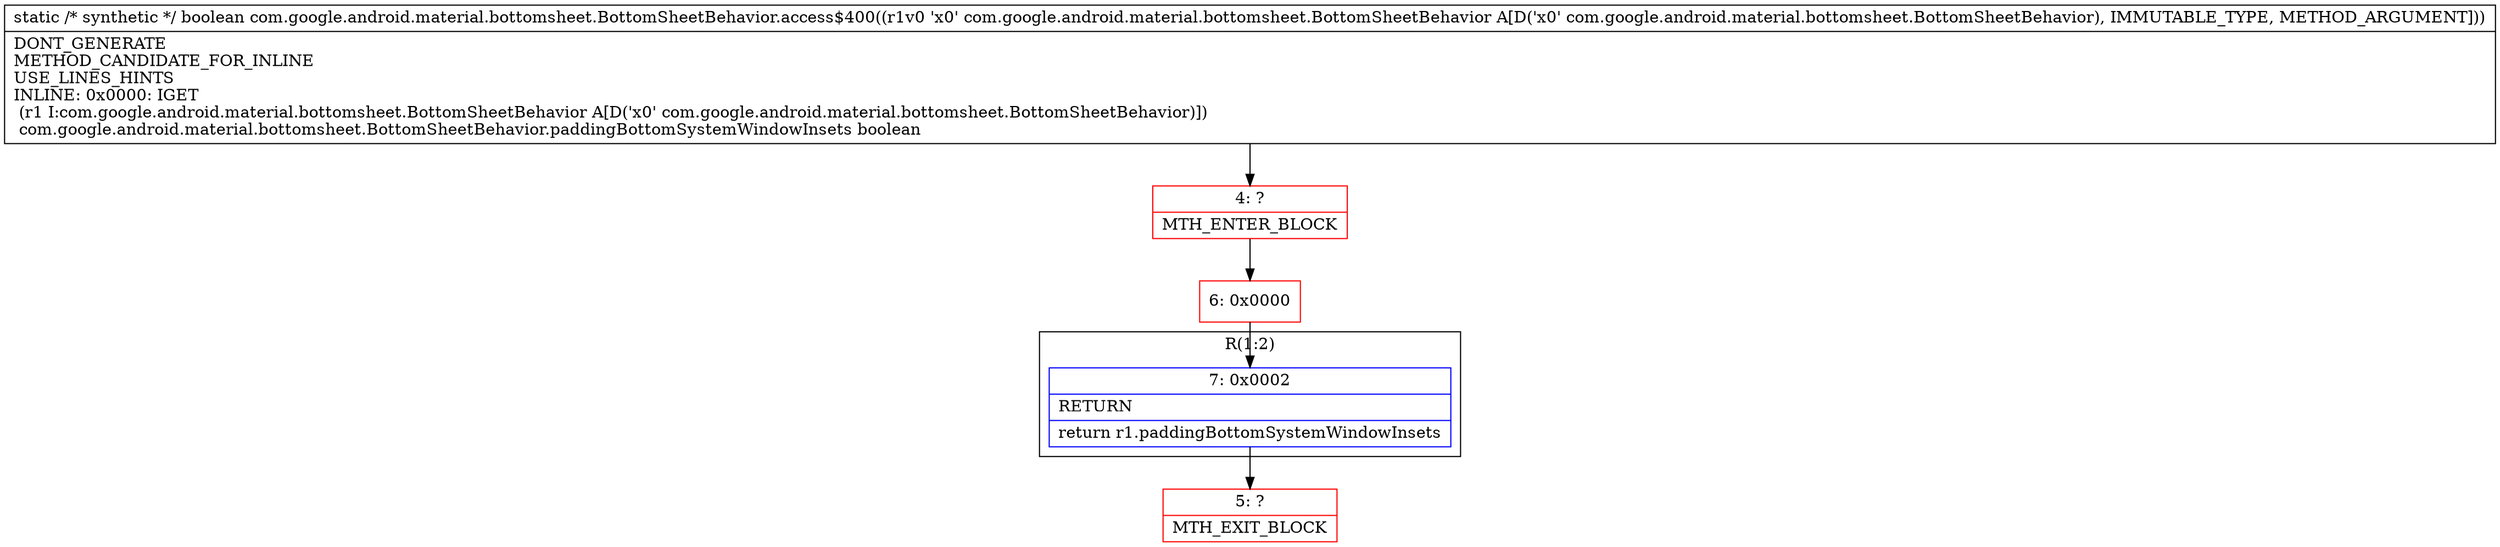 digraph "CFG forcom.google.android.material.bottomsheet.BottomSheetBehavior.access$400(Lcom\/google\/android\/material\/bottomsheet\/BottomSheetBehavior;)Z" {
subgraph cluster_Region_1341461413 {
label = "R(1:2)";
node [shape=record,color=blue];
Node_7 [shape=record,label="{7\:\ 0x0002|RETURN\l|return r1.paddingBottomSystemWindowInsets\l}"];
}
Node_4 [shape=record,color=red,label="{4\:\ ?|MTH_ENTER_BLOCK\l}"];
Node_6 [shape=record,color=red,label="{6\:\ 0x0000}"];
Node_5 [shape=record,color=red,label="{5\:\ ?|MTH_EXIT_BLOCK\l}"];
MethodNode[shape=record,label="{static \/* synthetic *\/ boolean com.google.android.material.bottomsheet.BottomSheetBehavior.access$400((r1v0 'x0' com.google.android.material.bottomsheet.BottomSheetBehavior A[D('x0' com.google.android.material.bottomsheet.BottomSheetBehavior), IMMUTABLE_TYPE, METHOD_ARGUMENT]))  | DONT_GENERATE\lMETHOD_CANDIDATE_FOR_INLINE\lUSE_LINES_HINTS\lINLINE: 0x0000: IGET  \l  (r1 I:com.google.android.material.bottomsheet.BottomSheetBehavior A[D('x0' com.google.android.material.bottomsheet.BottomSheetBehavior)])\l com.google.android.material.bottomsheet.BottomSheetBehavior.paddingBottomSystemWindowInsets boolean\l}"];
MethodNode -> Node_4;Node_7 -> Node_5;
Node_4 -> Node_6;
Node_6 -> Node_7;
}

